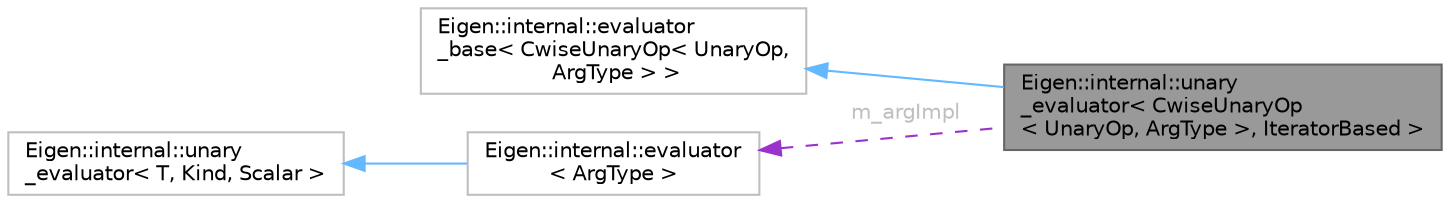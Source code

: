 digraph "Eigen::internal::unary_evaluator&lt; CwiseUnaryOp&lt; UnaryOp, ArgType &gt;, IteratorBased &gt;"
{
 // LATEX_PDF_SIZE
  bgcolor="transparent";
  edge [fontname=Helvetica,fontsize=10,labelfontname=Helvetica,labelfontsize=10];
  node [fontname=Helvetica,fontsize=10,shape=box,height=0.2,width=0.4];
  rankdir="LR";
  Node1 [id="Node000001",label="Eigen::internal::unary\l_evaluator\< CwiseUnaryOp\l\< UnaryOp, ArgType \>, IteratorBased \>",height=0.2,width=0.4,color="gray40", fillcolor="grey60", style="filled", fontcolor="black",tooltip=" "];
  Node2 -> Node1 [id="edge1_Node000001_Node000002",dir="back",color="steelblue1",style="solid",tooltip=" "];
  Node2 [id="Node000002",label="Eigen::internal::evaluator\l_base\< CwiseUnaryOp\< UnaryOp,\l ArgType \> \>",height=0.2,width=0.4,color="grey75", fillcolor="white", style="filled",URL="$structEigen_1_1internal_1_1evaluator__base.html",tooltip=" "];
  Node3 -> Node1 [id="edge2_Node000001_Node000003",dir="back",color="darkorchid3",style="dashed",tooltip=" ",label=<<TABLE CELLBORDER="0" BORDER="0"><TR><TD VALIGN="top" ALIGN="LEFT" CELLPADDING="1" CELLSPACING="0">m_argImpl</TD></TR>
</TABLE>> ,fontcolor="grey" ];
  Node3 [id="Node000003",label="Eigen::internal::evaluator\l\< ArgType \>",height=0.2,width=0.4,color="grey75", fillcolor="white", style="filled",URL="$structEigen_1_1internal_1_1evaluator.html",tooltip=" "];
  Node4 -> Node3 [id="edge3_Node000003_Node000004",dir="back",color="steelblue1",style="solid",tooltip=" "];
  Node4 [id="Node000004",label="Eigen::internal::unary\l_evaluator\< T, Kind, Scalar \>",height=0.2,width=0.4,color="grey75", fillcolor="white", style="filled",URL="$structEigen_1_1internal_1_1unary__evaluator.html",tooltip=" "];
}
